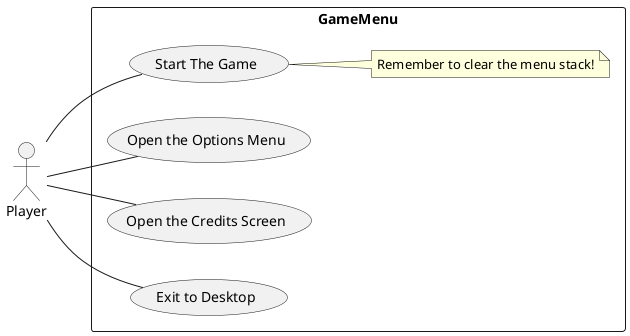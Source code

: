 @startuml

left to right direction

skinparam packageStyle rectangle

actor Player

rectangle GameMenu{

    Player -- (Start The Game)

    Player -- (Open the Options Menu)

    Player -- (Open the Credits Screen)

    Player -- (Exit to Desktop)

    note "Remember to clear the menu stack!" as N

    (Start The Game) .. N
}

@enduml
